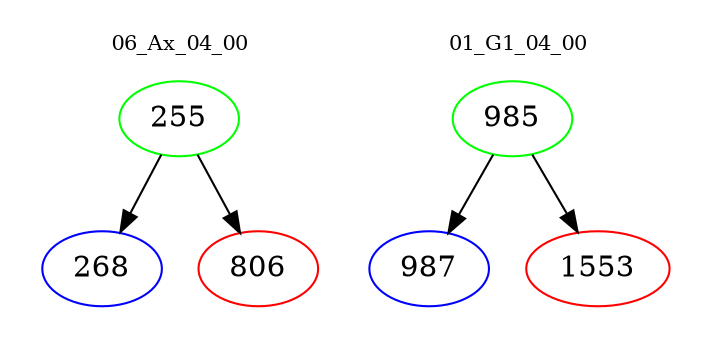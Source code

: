 digraph{
subgraph cluster_0 {
color = white
label = "06_Ax_04_00";
fontsize=10;
T0_255 [label="255", color="green"]
T0_255 -> T0_268 [color="black"]
T0_268 [label="268", color="blue"]
T0_255 -> T0_806 [color="black"]
T0_806 [label="806", color="red"]
}
subgraph cluster_1 {
color = white
label = "01_G1_04_00";
fontsize=10;
T1_985 [label="985", color="green"]
T1_985 -> T1_987 [color="black"]
T1_987 [label="987", color="blue"]
T1_985 -> T1_1553 [color="black"]
T1_1553 [label="1553", color="red"]
}
}
